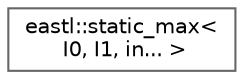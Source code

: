 digraph "类继承关系图"
{
 // LATEX_PDF_SIZE
  bgcolor="transparent";
  edge [fontname=Helvetica,fontsize=10,labelfontname=Helvetica,labelfontsize=10];
  node [fontname=Helvetica,fontsize=10,shape=box,height=0.2,width=0.4];
  rankdir="LR";
  Node0 [id="Node000000",label="eastl::static_max\<\l I0, I1, in... \>",height=0.2,width=0.4,color="grey40", fillcolor="white", style="filled",URL="$structeastl_1_1static__max_3_01_i0_00_01_i1_00_01in_8_8_8_01_4.html",tooltip=" "];
}
